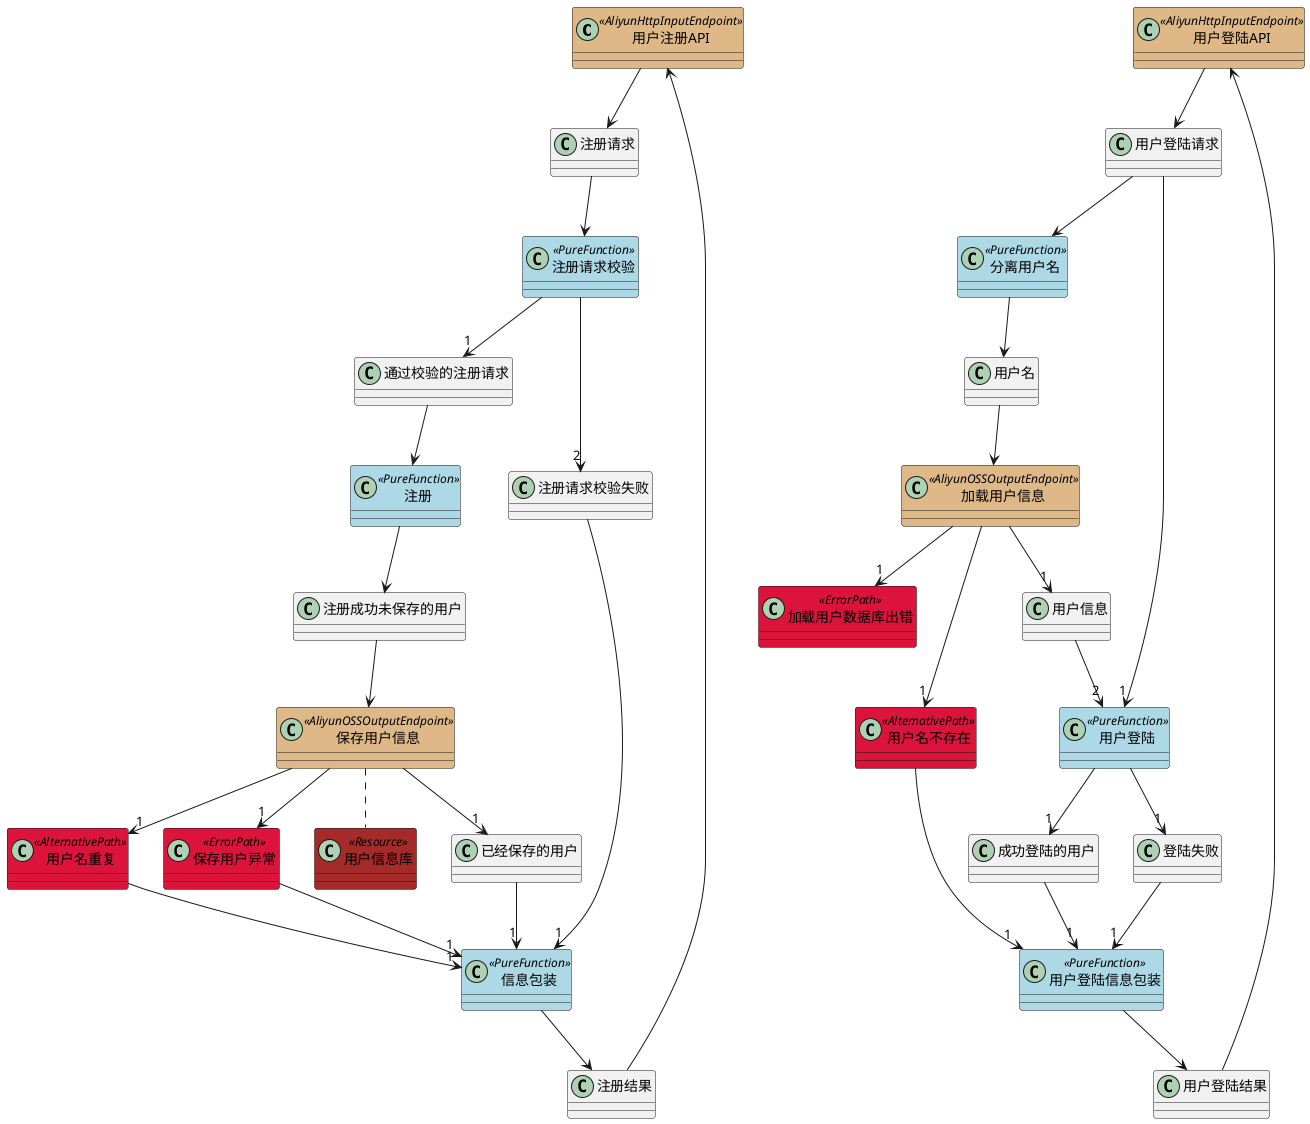 
@startuml

skinparam class {
	BackgroundColor<<CommandLineInputEndpoint>> BurlyWood
    BackgroundColor<<CommandLineArgsInputEndpoint>> BurlyWood
    BackgroundColor<<AliyunHttpInputEndpoint>> BurlyWood
    BackgroundColor<<OutputEndpoint>> BurlyWood
    BackgroundColor<<FileOutputEndpoint>> BurlyWood
    BackgroundColor<<AliyunOSSOutputEndpoint>> BurlyWood
    BackgroundColor<<PureFunction>> LightBlue
    BackgroundColor<<AlternativePath>> Crimson
    BackgroundColor<<ErrorPath>> Crimson
    BackgroundColor<<Resource>> Brown
}

class 用户注册API <<AliyunHttpInputEndpoint>>
class 注册请求校验 <<PureFunction>>
class 注册 <<PureFunction>>
class 信息包装 <<PureFunction>>
class 保存用户信息 <<AliyunOSSOutputEndpoint>>
class 用户名重复 <<AlternativePath>>
class 保存用户异常 <<ErrorPath>>
class 用户信息库 <<Resource>>
class 用户登陆API <<AliyunHttpInputEndpoint>>
class 加载用户信息 <<AliyunOSSOutputEndpoint>>
class 用户名不存在 <<AlternativePath>>
class 加载用户数据库出错 <<ErrorPath>>
class 用户登陆 <<PureFunction>>
class 分离用户名 <<PureFunction>>
class 用户登陆信息包装 <<PureFunction>>

用户注册API --> 注册请求
注册请求 --> 注册请求校验
注册请求校验 --> "1" 通过校验的注册请求
注册请求校验 --> "2" 注册请求校验失败
注册请求校验失败 --> "1" 信息包装
信息包装 --> 注册结果
注册结果 --> 用户注册API
通过校验的注册请求 --> 注册
注册 --> 注册成功未保存的用户
注册成功未保存的用户 --> 保存用户信息
保存用户信息 --> "1" 已经保存的用户
保存用户信息 --> "1" 用户名重复
保存用户信息 --> "1" 保存用户异常
已经保存的用户 --> "1" 信息包装
用户名重复 --> "1" 信息包装
保存用户异常 --> "1" 信息包装
保存用户信息 .. 用户信息库

用户登陆API --> 用户登陆请求
用户登陆请求 --> 分离用户名
分离用户名 --> 用户名
用户名 --> 加载用户信息
加载用户信息 --> "1" 用户信息
加载用户信息 --> "1" 用户名不存在
加载用户信息 --> "1" 加载用户数据库出错
用户名不存在 --> "1" 用户登陆信息包装
用户登陆请求 --> "1" 用户登陆
用户信息 --> "2" 用户登陆
用户登陆 --> "1" 成功登陆的用户
用户登陆 --> "1" 登陆失败
成功登陆的用户 --> "1" 用户登陆信息包装
登陆失败 --> "1" 用户登陆信息包装
用户登陆信息包装 --> 用户登陆结果
用户登陆结果 --> 用户登陆API
@enduml
